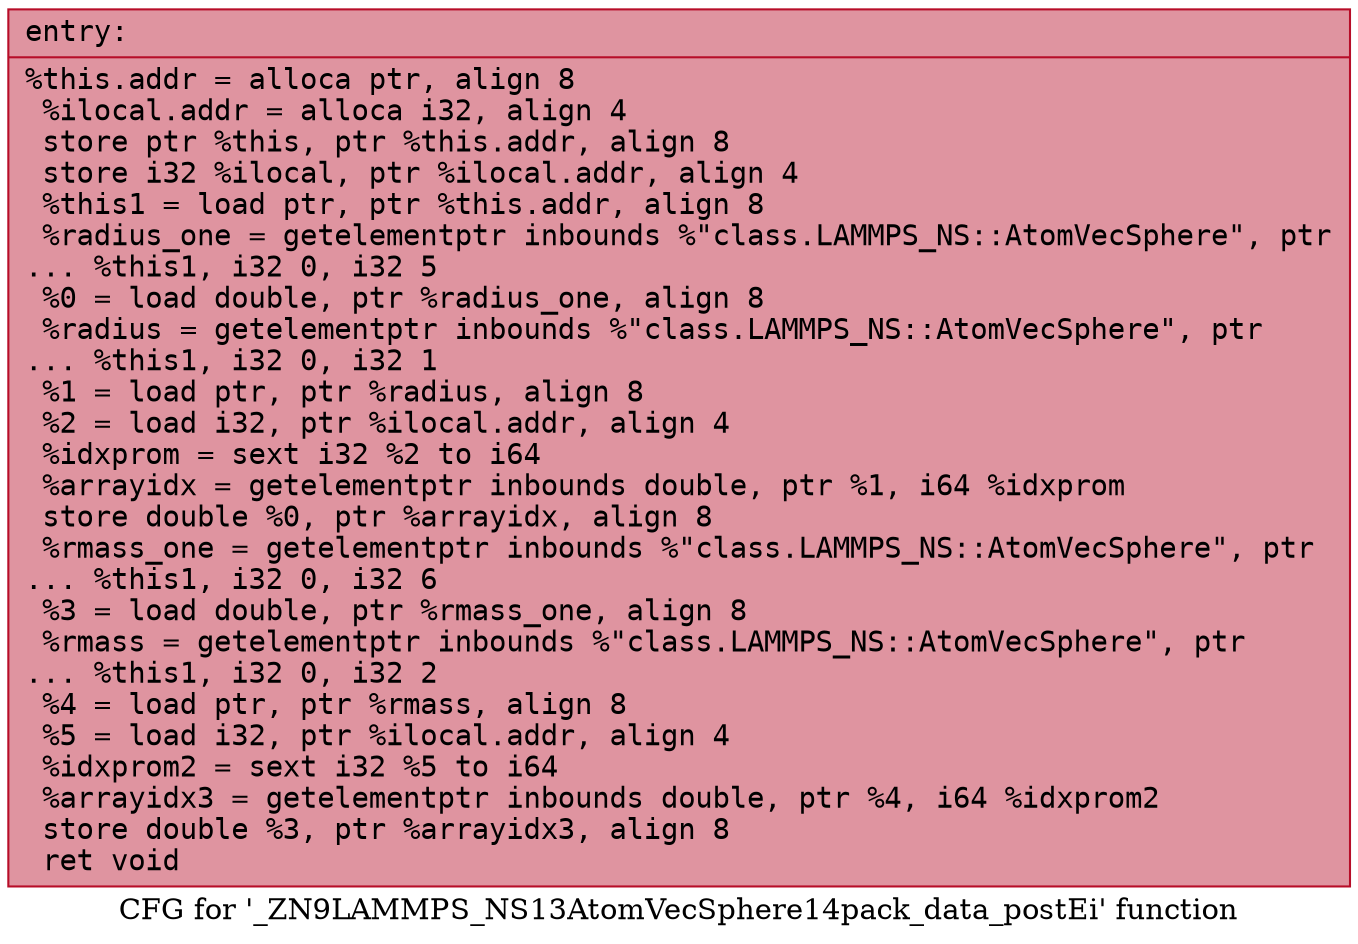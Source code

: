 digraph "CFG for '_ZN9LAMMPS_NS13AtomVecSphere14pack_data_postEi' function" {
	label="CFG for '_ZN9LAMMPS_NS13AtomVecSphere14pack_data_postEi' function";

	Node0x55b701222a20 [shape=record,color="#b70d28ff", style=filled, fillcolor="#b70d2870" fontname="Courier",label="{entry:\l|  %this.addr = alloca ptr, align 8\l  %ilocal.addr = alloca i32, align 4\l  store ptr %this, ptr %this.addr, align 8\l  store i32 %ilocal, ptr %ilocal.addr, align 4\l  %this1 = load ptr, ptr %this.addr, align 8\l  %radius_one = getelementptr inbounds %\"class.LAMMPS_NS::AtomVecSphere\", ptr\l... %this1, i32 0, i32 5\l  %0 = load double, ptr %radius_one, align 8\l  %radius = getelementptr inbounds %\"class.LAMMPS_NS::AtomVecSphere\", ptr\l... %this1, i32 0, i32 1\l  %1 = load ptr, ptr %radius, align 8\l  %2 = load i32, ptr %ilocal.addr, align 4\l  %idxprom = sext i32 %2 to i64\l  %arrayidx = getelementptr inbounds double, ptr %1, i64 %idxprom\l  store double %0, ptr %arrayidx, align 8\l  %rmass_one = getelementptr inbounds %\"class.LAMMPS_NS::AtomVecSphere\", ptr\l... %this1, i32 0, i32 6\l  %3 = load double, ptr %rmass_one, align 8\l  %rmass = getelementptr inbounds %\"class.LAMMPS_NS::AtomVecSphere\", ptr\l... %this1, i32 0, i32 2\l  %4 = load ptr, ptr %rmass, align 8\l  %5 = load i32, ptr %ilocal.addr, align 4\l  %idxprom2 = sext i32 %5 to i64\l  %arrayidx3 = getelementptr inbounds double, ptr %4, i64 %idxprom2\l  store double %3, ptr %arrayidx3, align 8\l  ret void\l}"];
}
